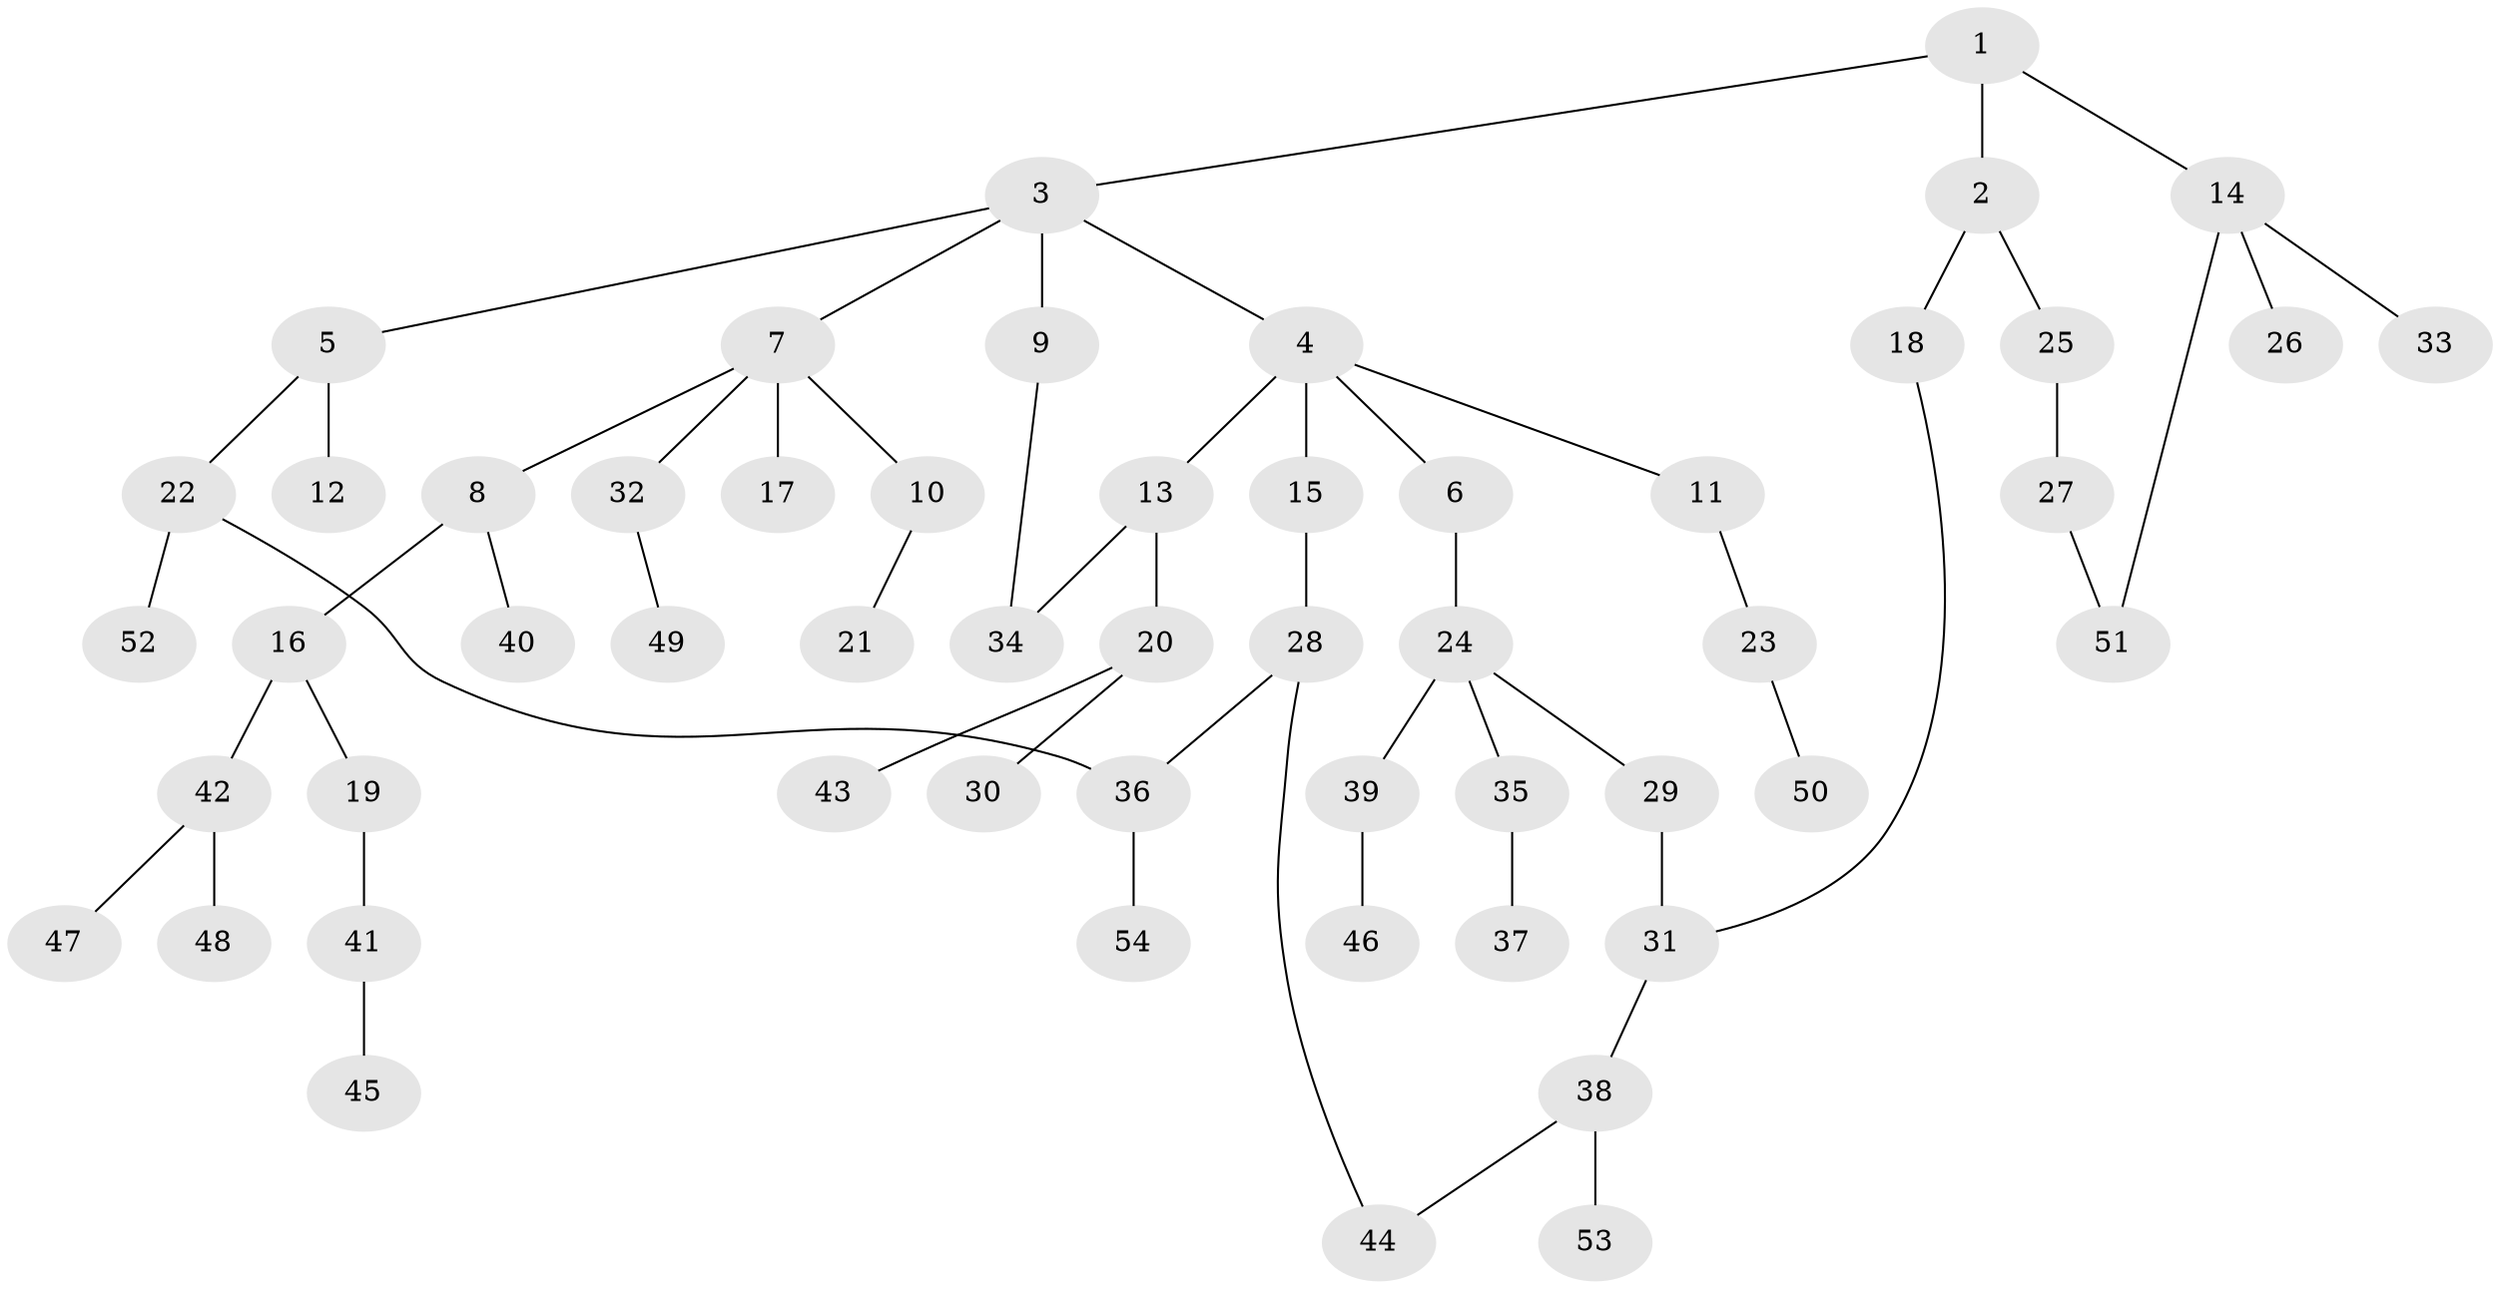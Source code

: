 // coarse degree distribution, {3: 0.2, 8: 0.02857142857142857, 5: 0.02857142857142857, 4: 0.08571428571428572, 2: 0.2571428571428571, 1: 0.4}
// Generated by graph-tools (version 1.1) at 2025/23/03/03/25 07:23:30]
// undirected, 54 vertices, 58 edges
graph export_dot {
graph [start="1"]
  node [color=gray90,style=filled];
  1;
  2;
  3;
  4;
  5;
  6;
  7;
  8;
  9;
  10;
  11;
  12;
  13;
  14;
  15;
  16;
  17;
  18;
  19;
  20;
  21;
  22;
  23;
  24;
  25;
  26;
  27;
  28;
  29;
  30;
  31;
  32;
  33;
  34;
  35;
  36;
  37;
  38;
  39;
  40;
  41;
  42;
  43;
  44;
  45;
  46;
  47;
  48;
  49;
  50;
  51;
  52;
  53;
  54;
  1 -- 2;
  1 -- 3;
  1 -- 14;
  2 -- 18;
  2 -- 25;
  3 -- 4;
  3 -- 5;
  3 -- 7;
  3 -- 9;
  4 -- 6;
  4 -- 11;
  4 -- 13;
  4 -- 15;
  5 -- 12;
  5 -- 22;
  6 -- 24;
  7 -- 8;
  7 -- 10;
  7 -- 17;
  7 -- 32;
  8 -- 16;
  8 -- 40;
  9 -- 34;
  10 -- 21;
  11 -- 23;
  13 -- 20;
  13 -- 34;
  14 -- 26;
  14 -- 33;
  14 -- 51;
  15 -- 28;
  16 -- 19;
  16 -- 42;
  18 -- 31;
  19 -- 41;
  20 -- 30;
  20 -- 43;
  22 -- 52;
  22 -- 36;
  23 -- 50;
  24 -- 29;
  24 -- 35;
  24 -- 39;
  25 -- 27;
  27 -- 51;
  28 -- 36;
  28 -- 44;
  29 -- 31;
  31 -- 38;
  32 -- 49;
  35 -- 37;
  36 -- 54;
  38 -- 53;
  38 -- 44;
  39 -- 46;
  41 -- 45;
  42 -- 47;
  42 -- 48;
}
